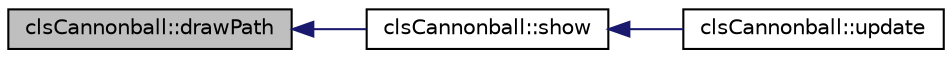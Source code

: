digraph "clsCannonball::drawPath"
{
  edge [fontname="Helvetica",fontsize="10",labelfontname="Helvetica",labelfontsize="10"];
  node [fontname="Helvetica",fontsize="10",shape=record];
  rankdir="LR";
  Node15 [label="clsCannonball::drawPath",height=0.2,width=0.4,color="black", fillcolor="grey75", style="filled", fontcolor="black"];
  Node15 -> Node16 [dir="back",color="midnightblue",fontsize="10",style="solid",fontname="Helvetica"];
  Node16 [label="clsCannonball::show",height=0.2,width=0.4,color="black", fillcolor="white", style="filled",URL="$d0/d89/a00071.html#ac9d52cf203ddef6eecf45a948d683598"];
  Node16 -> Node17 [dir="back",color="midnightblue",fontsize="10",style="solid",fontname="Helvetica"];
  Node17 [label="clsCannonball::update",height=0.2,width=0.4,color="black", fillcolor="white", style="filled",URL="$d0/d89/a00071.html#ac20d90634036adedd016ec3f398a3ff8"];
}
